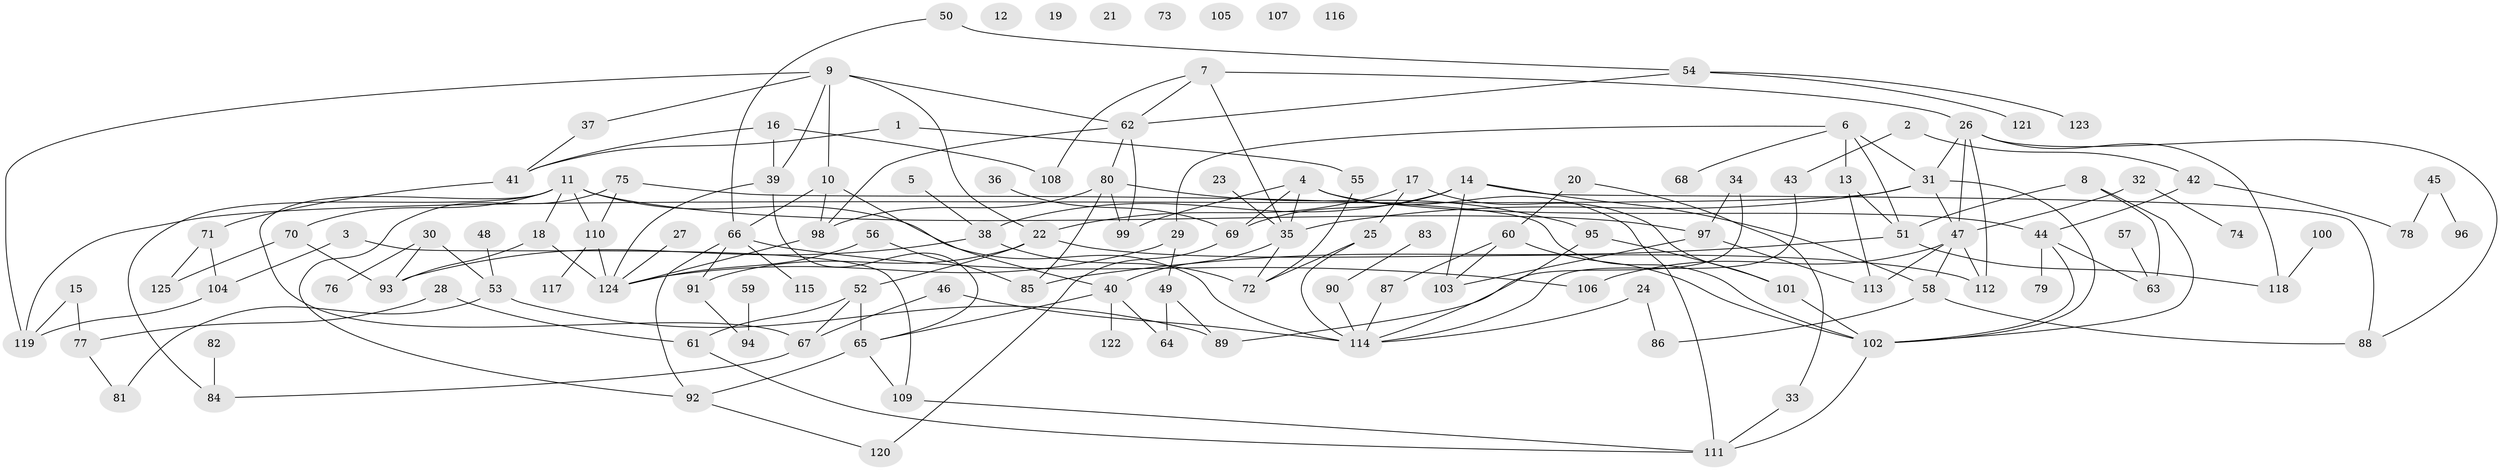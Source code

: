 // Generated by graph-tools (version 1.1) at 2025/13/03/09/25 04:13:12]
// undirected, 125 vertices, 182 edges
graph export_dot {
graph [start="1"]
  node [color=gray90,style=filled];
  1;
  2;
  3;
  4;
  5;
  6;
  7;
  8;
  9;
  10;
  11;
  12;
  13;
  14;
  15;
  16;
  17;
  18;
  19;
  20;
  21;
  22;
  23;
  24;
  25;
  26;
  27;
  28;
  29;
  30;
  31;
  32;
  33;
  34;
  35;
  36;
  37;
  38;
  39;
  40;
  41;
  42;
  43;
  44;
  45;
  46;
  47;
  48;
  49;
  50;
  51;
  52;
  53;
  54;
  55;
  56;
  57;
  58;
  59;
  60;
  61;
  62;
  63;
  64;
  65;
  66;
  67;
  68;
  69;
  70;
  71;
  72;
  73;
  74;
  75;
  76;
  77;
  78;
  79;
  80;
  81;
  82;
  83;
  84;
  85;
  86;
  87;
  88;
  89;
  90;
  91;
  92;
  93;
  94;
  95;
  96;
  97;
  98;
  99;
  100;
  101;
  102;
  103;
  104;
  105;
  106;
  107;
  108;
  109;
  110;
  111;
  112;
  113;
  114;
  115;
  116;
  117;
  118;
  119;
  120;
  121;
  122;
  123;
  124;
  125;
  1 -- 41;
  1 -- 55;
  2 -- 42;
  2 -- 43;
  3 -- 104;
  3 -- 109;
  4 -- 35;
  4 -- 44;
  4 -- 69;
  4 -- 99;
  4 -- 111;
  5 -- 38;
  6 -- 13;
  6 -- 29;
  6 -- 31;
  6 -- 51;
  6 -- 68;
  7 -- 26;
  7 -- 35;
  7 -- 62;
  7 -- 108;
  8 -- 51;
  8 -- 63;
  8 -- 102;
  9 -- 10;
  9 -- 22;
  9 -- 37;
  9 -- 39;
  9 -- 62;
  9 -- 119;
  10 -- 40;
  10 -- 66;
  10 -- 98;
  11 -- 18;
  11 -- 67;
  11 -- 70;
  11 -- 84;
  11 -- 97;
  11 -- 110;
  11 -- 114;
  13 -- 51;
  13 -- 113;
  14 -- 38;
  14 -- 58;
  14 -- 69;
  14 -- 88;
  14 -- 103;
  15 -- 77;
  15 -- 119;
  16 -- 39;
  16 -- 41;
  16 -- 108;
  17 -- 22;
  17 -- 25;
  17 -- 101;
  18 -- 93;
  18 -- 124;
  20 -- 33;
  20 -- 60;
  22 -- 52;
  22 -- 91;
  22 -- 112;
  23 -- 35;
  24 -- 86;
  24 -- 114;
  25 -- 72;
  25 -- 114;
  26 -- 31;
  26 -- 47;
  26 -- 88;
  26 -- 112;
  26 -- 118;
  27 -- 124;
  28 -- 61;
  28 -- 77;
  29 -- 49;
  29 -- 124;
  30 -- 53;
  30 -- 76;
  30 -- 93;
  31 -- 35;
  31 -- 47;
  31 -- 102;
  31 -- 119;
  32 -- 47;
  32 -- 74;
  33 -- 111;
  34 -- 89;
  34 -- 97;
  35 -- 40;
  35 -- 72;
  36 -- 69;
  37 -- 41;
  38 -- 72;
  38 -- 93;
  39 -- 65;
  39 -- 124;
  40 -- 64;
  40 -- 65;
  40 -- 122;
  41 -- 71;
  42 -- 44;
  42 -- 78;
  43 -- 114;
  44 -- 63;
  44 -- 79;
  44 -- 102;
  45 -- 78;
  45 -- 96;
  46 -- 67;
  46 -- 114;
  47 -- 58;
  47 -- 106;
  47 -- 112;
  47 -- 113;
  48 -- 53;
  49 -- 64;
  49 -- 89;
  50 -- 54;
  50 -- 66;
  51 -- 85;
  51 -- 118;
  52 -- 61;
  52 -- 65;
  52 -- 67;
  53 -- 81;
  53 -- 89;
  54 -- 62;
  54 -- 121;
  54 -- 123;
  55 -- 72;
  56 -- 85;
  56 -- 124;
  57 -- 63;
  58 -- 86;
  58 -- 88;
  59 -- 94;
  60 -- 87;
  60 -- 102;
  60 -- 103;
  61 -- 111;
  62 -- 80;
  62 -- 98;
  62 -- 99;
  65 -- 92;
  65 -- 109;
  66 -- 91;
  66 -- 92;
  66 -- 106;
  66 -- 115;
  67 -- 84;
  69 -- 120;
  70 -- 93;
  70 -- 125;
  71 -- 104;
  71 -- 125;
  75 -- 92;
  75 -- 102;
  75 -- 110;
  77 -- 81;
  80 -- 85;
  80 -- 95;
  80 -- 98;
  80 -- 99;
  82 -- 84;
  83 -- 90;
  87 -- 114;
  90 -- 114;
  91 -- 94;
  92 -- 120;
  95 -- 101;
  95 -- 114;
  97 -- 103;
  97 -- 113;
  98 -- 124;
  100 -- 118;
  101 -- 102;
  102 -- 111;
  104 -- 119;
  109 -- 111;
  110 -- 117;
  110 -- 124;
}
